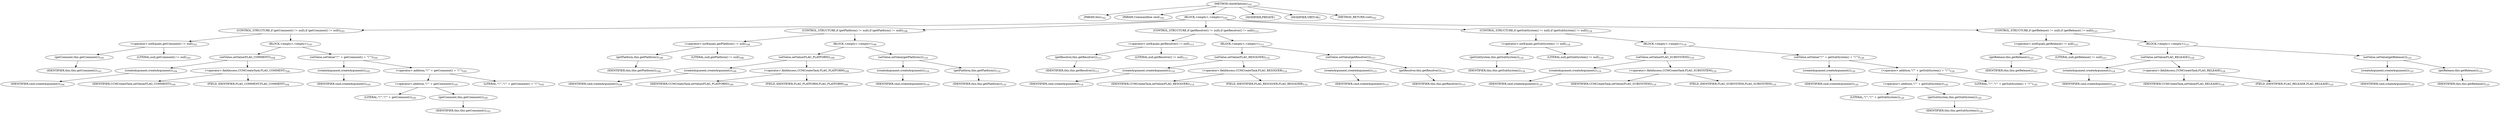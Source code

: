 digraph "checkOptions" {  
"224" [label = <(METHOD,checkOptions)<SUB>102</SUB>> ]
"23" [label = <(PARAM,this)<SUB>102</SUB>> ]
"225" [label = <(PARAM,Commandline cmd)<SUB>102</SUB>> ]
"226" [label = <(BLOCK,&lt;empty&gt;,&lt;empty&gt;)<SUB>102</SUB>> ]
"227" [label = <(CONTROL_STRUCTURE,if (getComment() != null),if (getComment() != null))<SUB>103</SUB>> ]
"228" [label = <(&lt;operator&gt;.notEquals,getComment() != null)<SUB>103</SUB>> ]
"229" [label = <(getComment,this.getComment())<SUB>103</SUB>> ]
"22" [label = <(IDENTIFIER,this,this.getComment())<SUB>103</SUB>> ]
"230" [label = <(LITERAL,null,getComment() != null)<SUB>103</SUB>> ]
"231" [label = <(BLOCK,&lt;empty&gt;,&lt;empty&gt;)<SUB>103</SUB>> ]
"232" [label = <(setValue,setValue(FLAG_COMMENT))<SUB>104</SUB>> ]
"233" [label = <(createArgument,createArgument())<SUB>104</SUB>> ]
"234" [label = <(IDENTIFIER,cmd,createArgument())<SUB>104</SUB>> ]
"235" [label = <(&lt;operator&gt;.fieldAccess,CCMCreateTask.FLAG_COMMENT)<SUB>104</SUB>> ]
"236" [label = <(IDENTIFIER,CCMCreateTask,setValue(FLAG_COMMENT))<SUB>104</SUB>> ]
"237" [label = <(FIELD_IDENTIFIER,FLAG_COMMENT,FLAG_COMMENT)<SUB>104</SUB>> ]
"238" [label = <(setValue,setValue(&quot;\&quot;&quot; + getComment() + &quot;\&quot;&quot;))<SUB>105</SUB>> ]
"239" [label = <(createArgument,createArgument())<SUB>105</SUB>> ]
"240" [label = <(IDENTIFIER,cmd,createArgument())<SUB>105</SUB>> ]
"241" [label = <(&lt;operator&gt;.addition,&quot;\&quot;&quot; + getComment() + &quot;\&quot;&quot;)<SUB>105</SUB>> ]
"242" [label = <(&lt;operator&gt;.addition,&quot;\&quot;&quot; + getComment())<SUB>105</SUB>> ]
"243" [label = <(LITERAL,&quot;\&quot;&quot;,&quot;\&quot;&quot; + getComment())<SUB>105</SUB>> ]
"244" [label = <(getComment,this.getComment())<SUB>105</SUB>> ]
"24" [label = <(IDENTIFIER,this,this.getComment())<SUB>105</SUB>> ]
"245" [label = <(LITERAL,&quot;\&quot;&quot;,&quot;\&quot;&quot; + getComment() + &quot;\&quot;&quot;)<SUB>105</SUB>> ]
"246" [label = <(CONTROL_STRUCTURE,if (getPlatform() != null),if (getPlatform() != null))<SUB>108</SUB>> ]
"247" [label = <(&lt;operator&gt;.notEquals,getPlatform() != null)<SUB>108</SUB>> ]
"248" [label = <(getPlatform,this.getPlatform())<SUB>108</SUB>> ]
"25" [label = <(IDENTIFIER,this,this.getPlatform())<SUB>108</SUB>> ]
"249" [label = <(LITERAL,null,getPlatform() != null)<SUB>108</SUB>> ]
"250" [label = <(BLOCK,&lt;empty&gt;,&lt;empty&gt;)<SUB>108</SUB>> ]
"251" [label = <(setValue,setValue(FLAG_PLATFORM))<SUB>109</SUB>> ]
"252" [label = <(createArgument,createArgument())<SUB>109</SUB>> ]
"253" [label = <(IDENTIFIER,cmd,createArgument())<SUB>109</SUB>> ]
"254" [label = <(&lt;operator&gt;.fieldAccess,CCMCreateTask.FLAG_PLATFORM)<SUB>109</SUB>> ]
"255" [label = <(IDENTIFIER,CCMCreateTask,setValue(FLAG_PLATFORM))<SUB>109</SUB>> ]
"256" [label = <(FIELD_IDENTIFIER,FLAG_PLATFORM,FLAG_PLATFORM)<SUB>109</SUB>> ]
"257" [label = <(setValue,setValue(getPlatform()))<SUB>110</SUB>> ]
"258" [label = <(createArgument,createArgument())<SUB>110</SUB>> ]
"259" [label = <(IDENTIFIER,cmd,createArgument())<SUB>110</SUB>> ]
"260" [label = <(getPlatform,this.getPlatform())<SUB>110</SUB>> ]
"26" [label = <(IDENTIFIER,this,this.getPlatform())<SUB>110</SUB>> ]
"261" [label = <(CONTROL_STRUCTURE,if (getResolver() != null),if (getResolver() != null))<SUB>113</SUB>> ]
"262" [label = <(&lt;operator&gt;.notEquals,getResolver() != null)<SUB>113</SUB>> ]
"263" [label = <(getResolver,this.getResolver())<SUB>113</SUB>> ]
"27" [label = <(IDENTIFIER,this,this.getResolver())<SUB>113</SUB>> ]
"264" [label = <(LITERAL,null,getResolver() != null)<SUB>113</SUB>> ]
"265" [label = <(BLOCK,&lt;empty&gt;,&lt;empty&gt;)<SUB>113</SUB>> ]
"266" [label = <(setValue,setValue(FLAG_RESOLVER))<SUB>114</SUB>> ]
"267" [label = <(createArgument,createArgument())<SUB>114</SUB>> ]
"268" [label = <(IDENTIFIER,cmd,createArgument())<SUB>114</SUB>> ]
"269" [label = <(&lt;operator&gt;.fieldAccess,CCMCreateTask.FLAG_RESOLVER)<SUB>114</SUB>> ]
"270" [label = <(IDENTIFIER,CCMCreateTask,setValue(FLAG_RESOLVER))<SUB>114</SUB>> ]
"271" [label = <(FIELD_IDENTIFIER,FLAG_RESOLVER,FLAG_RESOLVER)<SUB>114</SUB>> ]
"272" [label = <(setValue,setValue(getResolver()))<SUB>115</SUB>> ]
"273" [label = <(createArgument,createArgument())<SUB>115</SUB>> ]
"274" [label = <(IDENTIFIER,cmd,createArgument())<SUB>115</SUB>> ]
"275" [label = <(getResolver,this.getResolver())<SUB>115</SUB>> ]
"28" [label = <(IDENTIFIER,this,this.getResolver())<SUB>115</SUB>> ]
"276" [label = <(CONTROL_STRUCTURE,if (getSubSystem() != null),if (getSubSystem() != null))<SUB>118</SUB>> ]
"277" [label = <(&lt;operator&gt;.notEquals,getSubSystem() != null)<SUB>118</SUB>> ]
"278" [label = <(getSubSystem,this.getSubSystem())<SUB>118</SUB>> ]
"29" [label = <(IDENTIFIER,this,this.getSubSystem())<SUB>118</SUB>> ]
"279" [label = <(LITERAL,null,getSubSystem() != null)<SUB>118</SUB>> ]
"280" [label = <(BLOCK,&lt;empty&gt;,&lt;empty&gt;)<SUB>118</SUB>> ]
"281" [label = <(setValue,setValue(FLAG_SUBSYSTEM))<SUB>119</SUB>> ]
"282" [label = <(createArgument,createArgument())<SUB>119</SUB>> ]
"283" [label = <(IDENTIFIER,cmd,createArgument())<SUB>119</SUB>> ]
"284" [label = <(&lt;operator&gt;.fieldAccess,CCMCreateTask.FLAG_SUBSYSTEM)<SUB>119</SUB>> ]
"285" [label = <(IDENTIFIER,CCMCreateTask,setValue(FLAG_SUBSYSTEM))<SUB>119</SUB>> ]
"286" [label = <(FIELD_IDENTIFIER,FLAG_SUBSYSTEM,FLAG_SUBSYSTEM)<SUB>119</SUB>> ]
"287" [label = <(setValue,setValue(&quot;\&quot;&quot; + getSubSystem() + &quot;\&quot;&quot;))<SUB>120</SUB>> ]
"288" [label = <(createArgument,createArgument())<SUB>120</SUB>> ]
"289" [label = <(IDENTIFIER,cmd,createArgument())<SUB>120</SUB>> ]
"290" [label = <(&lt;operator&gt;.addition,&quot;\&quot;&quot; + getSubSystem() + &quot;\&quot;&quot;)<SUB>120</SUB>> ]
"291" [label = <(&lt;operator&gt;.addition,&quot;\&quot;&quot; + getSubSystem())<SUB>120</SUB>> ]
"292" [label = <(LITERAL,&quot;\&quot;&quot;,&quot;\&quot;&quot; + getSubSystem())<SUB>120</SUB>> ]
"293" [label = <(getSubSystem,this.getSubSystem())<SUB>120</SUB>> ]
"30" [label = <(IDENTIFIER,this,this.getSubSystem())<SUB>120</SUB>> ]
"294" [label = <(LITERAL,&quot;\&quot;&quot;,&quot;\&quot;&quot; + getSubSystem() + &quot;\&quot;&quot;)<SUB>120</SUB>> ]
"295" [label = <(CONTROL_STRUCTURE,if (getRelease() != null),if (getRelease() != null))<SUB>123</SUB>> ]
"296" [label = <(&lt;operator&gt;.notEquals,getRelease() != null)<SUB>123</SUB>> ]
"297" [label = <(getRelease,this.getRelease())<SUB>123</SUB>> ]
"31" [label = <(IDENTIFIER,this,this.getRelease())<SUB>123</SUB>> ]
"298" [label = <(LITERAL,null,getRelease() != null)<SUB>123</SUB>> ]
"299" [label = <(BLOCK,&lt;empty&gt;,&lt;empty&gt;)<SUB>123</SUB>> ]
"300" [label = <(setValue,setValue(FLAG_RELEASE))<SUB>124</SUB>> ]
"301" [label = <(createArgument,createArgument())<SUB>124</SUB>> ]
"302" [label = <(IDENTIFIER,cmd,createArgument())<SUB>124</SUB>> ]
"303" [label = <(&lt;operator&gt;.fieldAccess,CCMCreateTask.FLAG_RELEASE)<SUB>124</SUB>> ]
"304" [label = <(IDENTIFIER,CCMCreateTask,setValue(FLAG_RELEASE))<SUB>124</SUB>> ]
"305" [label = <(FIELD_IDENTIFIER,FLAG_RELEASE,FLAG_RELEASE)<SUB>124</SUB>> ]
"306" [label = <(setValue,setValue(getRelease()))<SUB>125</SUB>> ]
"307" [label = <(createArgument,createArgument())<SUB>125</SUB>> ]
"308" [label = <(IDENTIFIER,cmd,createArgument())<SUB>125</SUB>> ]
"309" [label = <(getRelease,this.getRelease())<SUB>125</SUB>> ]
"32" [label = <(IDENTIFIER,this,this.getRelease())<SUB>125</SUB>> ]
"310" [label = <(MODIFIER,PRIVATE)> ]
"311" [label = <(MODIFIER,VIRTUAL)> ]
"312" [label = <(METHOD_RETURN,void)<SUB>102</SUB>> ]
  "224" -> "23" 
  "224" -> "225" 
  "224" -> "226" 
  "224" -> "310" 
  "224" -> "311" 
  "224" -> "312" 
  "226" -> "227" 
  "226" -> "246" 
  "226" -> "261" 
  "226" -> "276" 
  "226" -> "295" 
  "227" -> "228" 
  "227" -> "231" 
  "228" -> "229" 
  "228" -> "230" 
  "229" -> "22" 
  "231" -> "232" 
  "231" -> "238" 
  "232" -> "233" 
  "232" -> "235" 
  "233" -> "234" 
  "235" -> "236" 
  "235" -> "237" 
  "238" -> "239" 
  "238" -> "241" 
  "239" -> "240" 
  "241" -> "242" 
  "241" -> "245" 
  "242" -> "243" 
  "242" -> "244" 
  "244" -> "24" 
  "246" -> "247" 
  "246" -> "250" 
  "247" -> "248" 
  "247" -> "249" 
  "248" -> "25" 
  "250" -> "251" 
  "250" -> "257" 
  "251" -> "252" 
  "251" -> "254" 
  "252" -> "253" 
  "254" -> "255" 
  "254" -> "256" 
  "257" -> "258" 
  "257" -> "260" 
  "258" -> "259" 
  "260" -> "26" 
  "261" -> "262" 
  "261" -> "265" 
  "262" -> "263" 
  "262" -> "264" 
  "263" -> "27" 
  "265" -> "266" 
  "265" -> "272" 
  "266" -> "267" 
  "266" -> "269" 
  "267" -> "268" 
  "269" -> "270" 
  "269" -> "271" 
  "272" -> "273" 
  "272" -> "275" 
  "273" -> "274" 
  "275" -> "28" 
  "276" -> "277" 
  "276" -> "280" 
  "277" -> "278" 
  "277" -> "279" 
  "278" -> "29" 
  "280" -> "281" 
  "280" -> "287" 
  "281" -> "282" 
  "281" -> "284" 
  "282" -> "283" 
  "284" -> "285" 
  "284" -> "286" 
  "287" -> "288" 
  "287" -> "290" 
  "288" -> "289" 
  "290" -> "291" 
  "290" -> "294" 
  "291" -> "292" 
  "291" -> "293" 
  "293" -> "30" 
  "295" -> "296" 
  "295" -> "299" 
  "296" -> "297" 
  "296" -> "298" 
  "297" -> "31" 
  "299" -> "300" 
  "299" -> "306" 
  "300" -> "301" 
  "300" -> "303" 
  "301" -> "302" 
  "303" -> "304" 
  "303" -> "305" 
  "306" -> "307" 
  "306" -> "309" 
  "307" -> "308" 
  "309" -> "32" 
}
